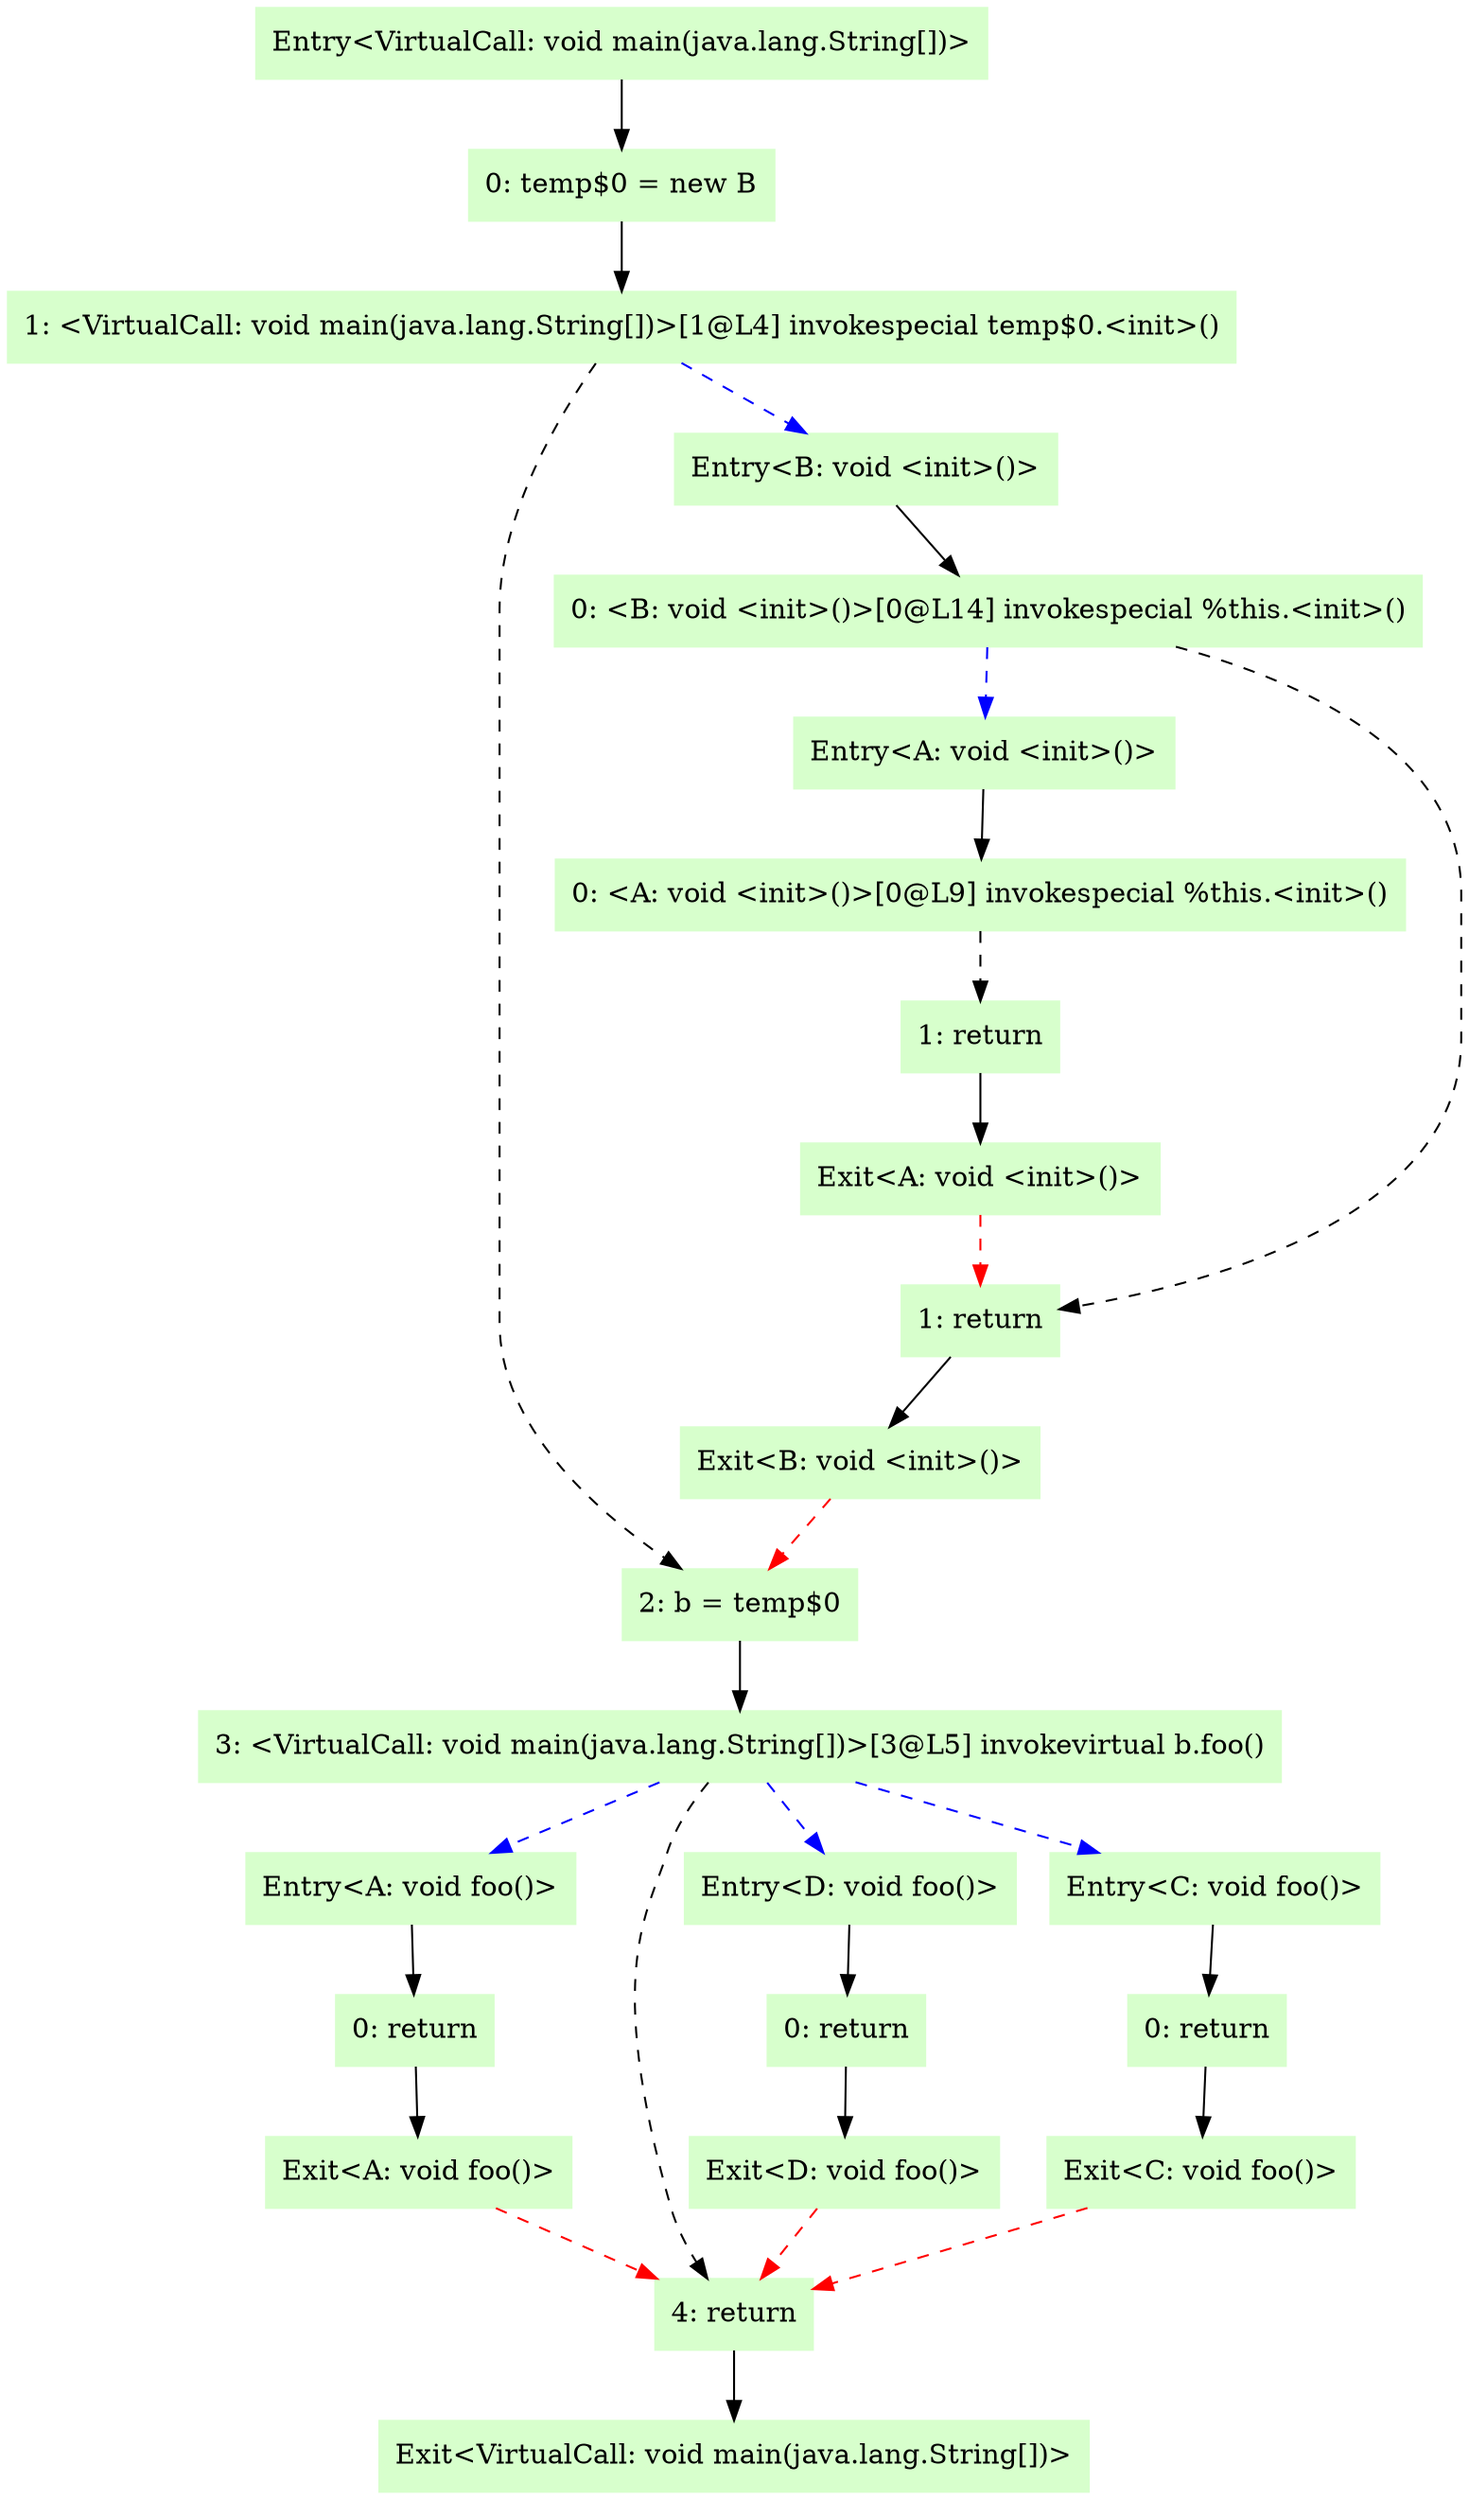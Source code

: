 digraph G {
  node [shape=box,color=".3 .2 1.0",style=filled,];
  "0" [label="Entry<A: void foo()>",];
  "1" [label="0: return",];
  "2" [label="Exit<A: void foo()>",];
  "3" [label="Entry<VirtualCall: void main(java.lang.String[])>",];
  "4" [label="0: temp$0 = new B",];
  "5" [label="1: <VirtualCall: void main(java.lang.String[])>[1@L4] invokespecial temp$0.<init>()",];
  "6" [label="2: b = temp$0",];
  "7" [label="3: <VirtualCall: void main(java.lang.String[])>[3@L5] invokevirtual b.foo()",];
  "8" [label="4: return",];
  "9" [label="Exit<VirtualCall: void main(java.lang.String[])>",];
  "10" [label="Entry<A: void <init>()>",];
  "11" [label="0: <A: void <init>()>[0@L9] invokespecial %this.<init>()",];
  "12" [label="1: return",];
  "13" [label="Exit<A: void <init>()>",];
  "14" [label="Entry<D: void foo()>",];
  "15" [label="0: return",];
  "16" [label="Exit<D: void foo()>",];
  "17" [label="Entry<C: void foo()>",];
  "18" [label="0: return",];
  "19" [label="Exit<C: void foo()>",];
  "20" [label="Entry<B: void <init>()>",];
  "21" [label="0: <B: void <init>()>[0@L14] invokespecial %this.<init>()",];
  "22" [label="1: return",];
  "23" [label="Exit<B: void <init>()>",];
  "0" -> "1" [];
  "1" -> "2" [];
  "2" -> "8" [style=dashed,color=red,];
  "3" -> "4" [];
  "4" -> "5" [];
  "5" -> "6" [style=dashed,];
  "5" -> "20" [style=dashed,color=blue,];
  "6" -> "7" [];
  "7" -> "8" [style=dashed,];
  "7" -> "0" [style=dashed,color=blue,];
  "7" -> "14" [style=dashed,color=blue,];
  "7" -> "17" [style=dashed,color=blue,];
  "8" -> "9" [];
  "10" -> "11" [];
  "11" -> "12" [style=dashed,];
  "12" -> "13" [];
  "13" -> "22" [style=dashed,color=red,];
  "14" -> "15" [];
  "15" -> "16" [];
  "16" -> "8" [style=dashed,color=red,];
  "17" -> "18" [];
  "18" -> "19" [];
  "19" -> "8" [style=dashed,color=red,];
  "20" -> "21" [];
  "21" -> "22" [style=dashed,];
  "21" -> "10" [style=dashed,color=blue,];
  "22" -> "23" [];
  "23" -> "6" [style=dashed,color=red,];
}
